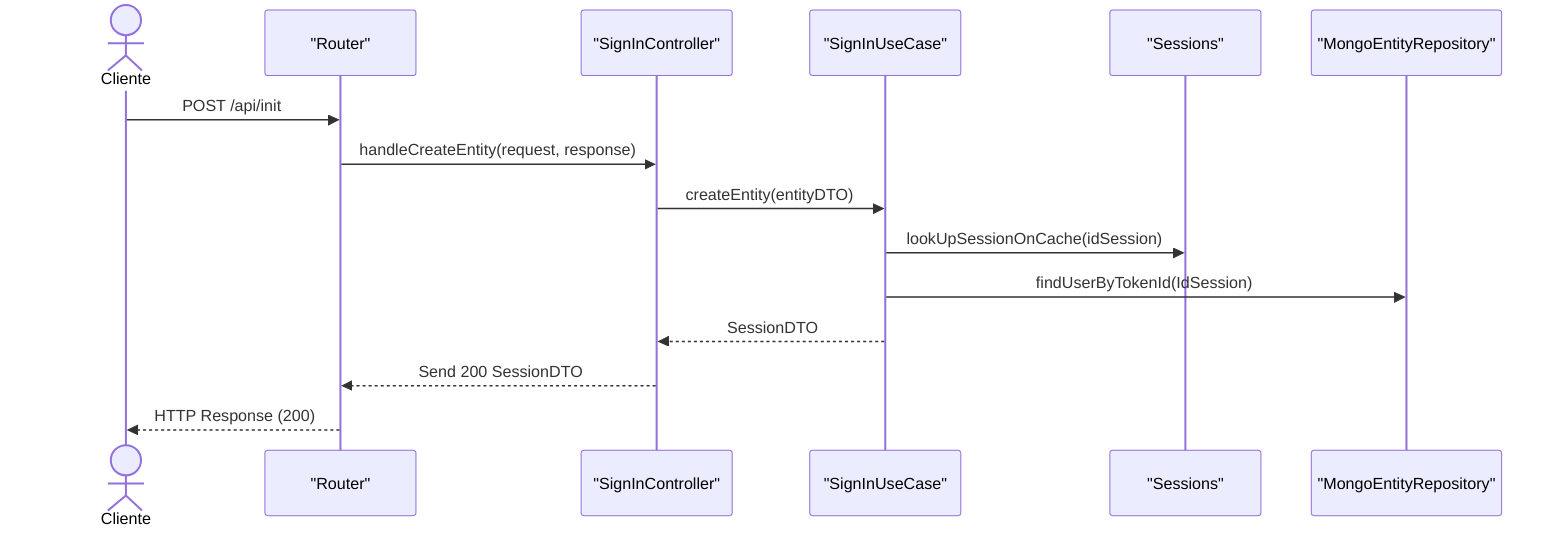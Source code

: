 sequenceDiagram
    actor Cliente
    participant ExpressApp as "Router"
    participant Controller as "SignInController"
    participant UseCase as "SignInUseCase"
    participant EntitySessions as "Sessions"
    participant EntityRepository as "MongoEntityRepository"


    Cliente->>ExpressApp: POST /api/init
    ExpressApp->>Controller: handleCreateEntity(request, response)
    Controller->>UseCase: createEntity(entityDTO)
    UseCase->>EntitySessions: lookUpSessionOnCache(idSession)
    UseCase->>EntityRepository: findUserByTokenId(IdSession)
    UseCase-->>Controller: SessionDTO
    Controller-->>ExpressApp: Send 200 SessionDTO
    ExpressApp-->>Cliente: HTTP Response (200)